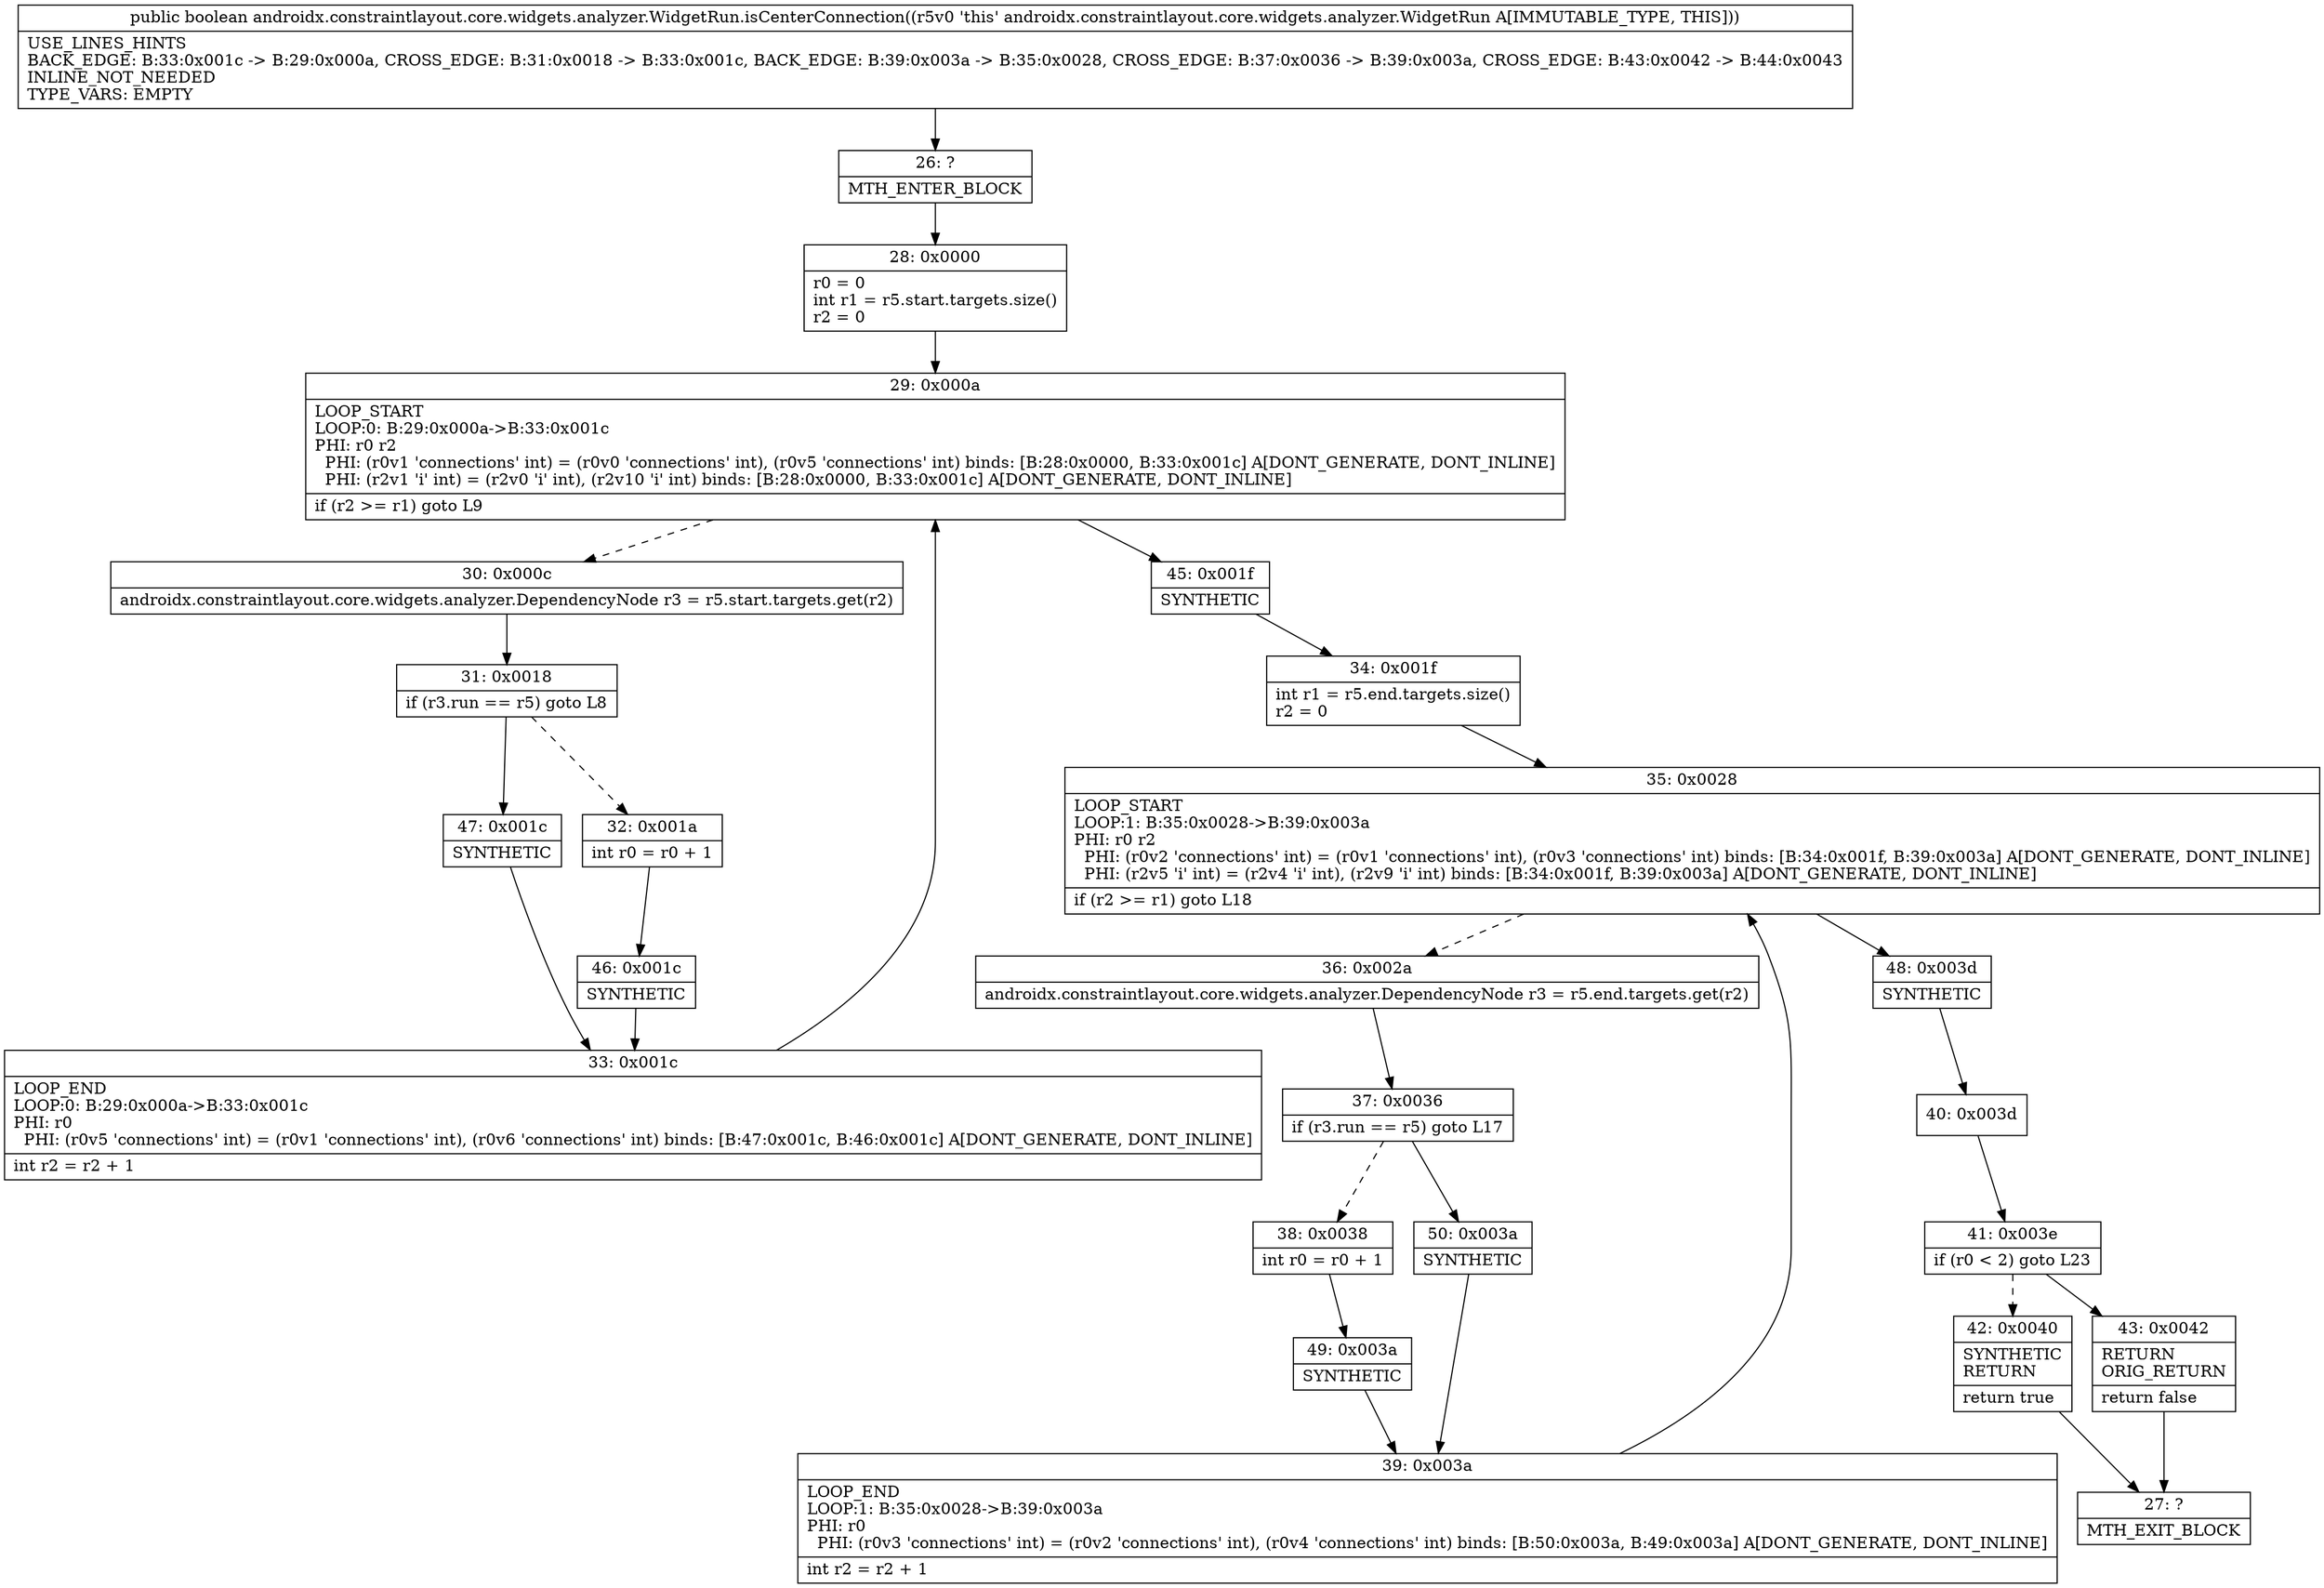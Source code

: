 digraph "CFG forandroidx.constraintlayout.core.widgets.analyzer.WidgetRun.isCenterConnection()Z" {
Node_26 [shape=record,label="{26\:\ ?|MTH_ENTER_BLOCK\l}"];
Node_28 [shape=record,label="{28\:\ 0x0000|r0 = 0\lint r1 = r5.start.targets.size()\lr2 = 0\l}"];
Node_29 [shape=record,label="{29\:\ 0x000a|LOOP_START\lLOOP:0: B:29:0x000a\-\>B:33:0x001c\lPHI: r0 r2 \l  PHI: (r0v1 'connections' int) = (r0v0 'connections' int), (r0v5 'connections' int) binds: [B:28:0x0000, B:33:0x001c] A[DONT_GENERATE, DONT_INLINE]\l  PHI: (r2v1 'i' int) = (r2v0 'i' int), (r2v10 'i' int) binds: [B:28:0x0000, B:33:0x001c] A[DONT_GENERATE, DONT_INLINE]\l|if (r2 \>= r1) goto L9\l}"];
Node_30 [shape=record,label="{30\:\ 0x000c|androidx.constraintlayout.core.widgets.analyzer.DependencyNode r3 = r5.start.targets.get(r2)\l}"];
Node_31 [shape=record,label="{31\:\ 0x0018|if (r3.run == r5) goto L8\l}"];
Node_32 [shape=record,label="{32\:\ 0x001a|int r0 = r0 + 1\l}"];
Node_46 [shape=record,label="{46\:\ 0x001c|SYNTHETIC\l}"];
Node_33 [shape=record,label="{33\:\ 0x001c|LOOP_END\lLOOP:0: B:29:0x000a\-\>B:33:0x001c\lPHI: r0 \l  PHI: (r0v5 'connections' int) = (r0v1 'connections' int), (r0v6 'connections' int) binds: [B:47:0x001c, B:46:0x001c] A[DONT_GENERATE, DONT_INLINE]\l|int r2 = r2 + 1\l}"];
Node_47 [shape=record,label="{47\:\ 0x001c|SYNTHETIC\l}"];
Node_45 [shape=record,label="{45\:\ 0x001f|SYNTHETIC\l}"];
Node_34 [shape=record,label="{34\:\ 0x001f|int r1 = r5.end.targets.size()\lr2 = 0\l}"];
Node_35 [shape=record,label="{35\:\ 0x0028|LOOP_START\lLOOP:1: B:35:0x0028\-\>B:39:0x003a\lPHI: r0 r2 \l  PHI: (r0v2 'connections' int) = (r0v1 'connections' int), (r0v3 'connections' int) binds: [B:34:0x001f, B:39:0x003a] A[DONT_GENERATE, DONT_INLINE]\l  PHI: (r2v5 'i' int) = (r2v4 'i' int), (r2v9 'i' int) binds: [B:34:0x001f, B:39:0x003a] A[DONT_GENERATE, DONT_INLINE]\l|if (r2 \>= r1) goto L18\l}"];
Node_36 [shape=record,label="{36\:\ 0x002a|androidx.constraintlayout.core.widgets.analyzer.DependencyNode r3 = r5.end.targets.get(r2)\l}"];
Node_37 [shape=record,label="{37\:\ 0x0036|if (r3.run == r5) goto L17\l}"];
Node_38 [shape=record,label="{38\:\ 0x0038|int r0 = r0 + 1\l}"];
Node_49 [shape=record,label="{49\:\ 0x003a|SYNTHETIC\l}"];
Node_39 [shape=record,label="{39\:\ 0x003a|LOOP_END\lLOOP:1: B:35:0x0028\-\>B:39:0x003a\lPHI: r0 \l  PHI: (r0v3 'connections' int) = (r0v2 'connections' int), (r0v4 'connections' int) binds: [B:50:0x003a, B:49:0x003a] A[DONT_GENERATE, DONT_INLINE]\l|int r2 = r2 + 1\l}"];
Node_50 [shape=record,label="{50\:\ 0x003a|SYNTHETIC\l}"];
Node_48 [shape=record,label="{48\:\ 0x003d|SYNTHETIC\l}"];
Node_40 [shape=record,label="{40\:\ 0x003d}"];
Node_41 [shape=record,label="{41\:\ 0x003e|if (r0 \< 2) goto L23\l}"];
Node_42 [shape=record,label="{42\:\ 0x0040|SYNTHETIC\lRETURN\l|return true\l}"];
Node_27 [shape=record,label="{27\:\ ?|MTH_EXIT_BLOCK\l}"];
Node_43 [shape=record,label="{43\:\ 0x0042|RETURN\lORIG_RETURN\l|return false\l}"];
MethodNode[shape=record,label="{public boolean androidx.constraintlayout.core.widgets.analyzer.WidgetRun.isCenterConnection((r5v0 'this' androidx.constraintlayout.core.widgets.analyzer.WidgetRun A[IMMUTABLE_TYPE, THIS]))  | USE_LINES_HINTS\lBACK_EDGE: B:33:0x001c \-\> B:29:0x000a, CROSS_EDGE: B:31:0x0018 \-\> B:33:0x001c, BACK_EDGE: B:39:0x003a \-\> B:35:0x0028, CROSS_EDGE: B:37:0x0036 \-\> B:39:0x003a, CROSS_EDGE: B:43:0x0042 \-\> B:44:0x0043\lINLINE_NOT_NEEDED\lTYPE_VARS: EMPTY\l}"];
MethodNode -> Node_26;Node_26 -> Node_28;
Node_28 -> Node_29;
Node_29 -> Node_30[style=dashed];
Node_29 -> Node_45;
Node_30 -> Node_31;
Node_31 -> Node_32[style=dashed];
Node_31 -> Node_47;
Node_32 -> Node_46;
Node_46 -> Node_33;
Node_33 -> Node_29;
Node_47 -> Node_33;
Node_45 -> Node_34;
Node_34 -> Node_35;
Node_35 -> Node_36[style=dashed];
Node_35 -> Node_48;
Node_36 -> Node_37;
Node_37 -> Node_38[style=dashed];
Node_37 -> Node_50;
Node_38 -> Node_49;
Node_49 -> Node_39;
Node_39 -> Node_35;
Node_50 -> Node_39;
Node_48 -> Node_40;
Node_40 -> Node_41;
Node_41 -> Node_42[style=dashed];
Node_41 -> Node_43;
Node_42 -> Node_27;
Node_43 -> Node_27;
}

